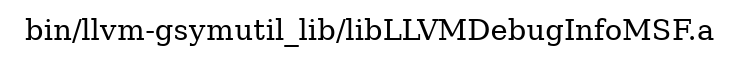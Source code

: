 digraph "bin/llvm-gsymutil_lib/libLLVMDebugInfoMSF.a" {
	label="bin/llvm-gsymutil_lib/libLLVMDebugInfoMSF.a";
	rankdir=LR;

}
